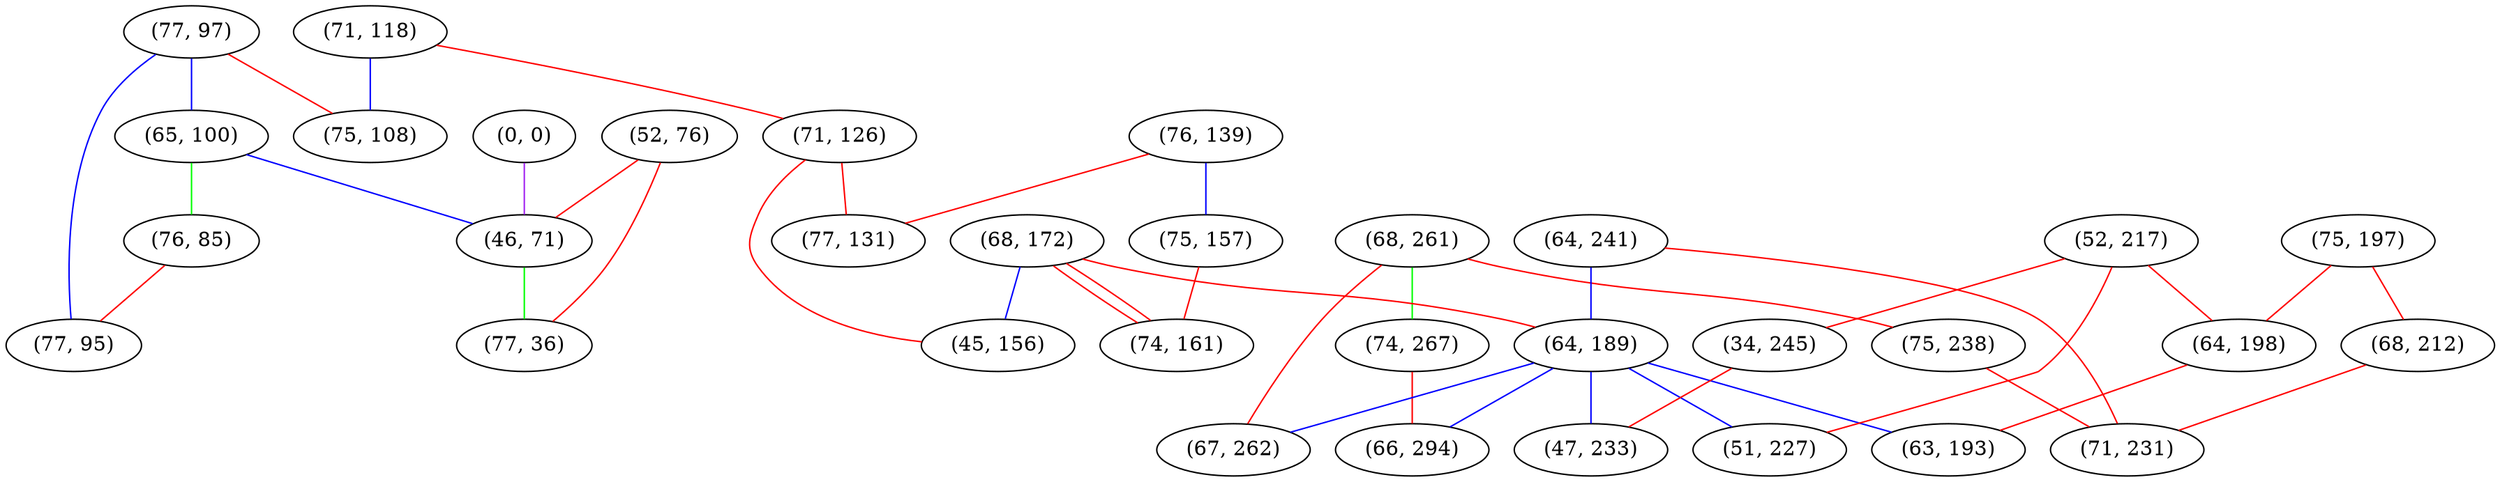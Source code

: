 graph "" {
"(77, 97)";
"(52, 76)";
"(68, 261)";
"(64, 241)";
"(76, 139)";
"(75, 197)";
"(65, 100)";
"(75, 157)";
"(68, 172)";
"(75, 238)";
"(71, 118)";
"(76, 85)";
"(0, 0)";
"(74, 267)";
"(74, 161)";
"(46, 71)";
"(71, 126)";
"(68, 212)";
"(64, 189)";
"(66, 294)";
"(52, 217)";
"(77, 131)";
"(34, 245)";
"(71, 231)";
"(64, 198)";
"(45, 156)";
"(51, 227)";
"(67, 262)";
"(47, 233)";
"(77, 95)";
"(75, 108)";
"(77, 36)";
"(63, 193)";
"(77, 97)" -- "(77, 95)"  [color=blue, key=0, weight=3];
"(77, 97)" -- "(75, 108)"  [color=red, key=0, weight=1];
"(77, 97)" -- "(65, 100)"  [color=blue, key=0, weight=3];
"(52, 76)" -- "(77, 36)"  [color=red, key=0, weight=1];
"(52, 76)" -- "(46, 71)"  [color=red, key=0, weight=1];
"(68, 261)" -- "(74, 267)"  [color=green, key=0, weight=2];
"(68, 261)" -- "(67, 262)"  [color=red, key=0, weight=1];
"(68, 261)" -- "(75, 238)"  [color=red, key=0, weight=1];
"(64, 241)" -- "(64, 189)"  [color=blue, key=0, weight=3];
"(64, 241)" -- "(71, 231)"  [color=red, key=0, weight=1];
"(76, 139)" -- "(75, 157)"  [color=blue, key=0, weight=3];
"(76, 139)" -- "(77, 131)"  [color=red, key=0, weight=1];
"(75, 197)" -- "(64, 198)"  [color=red, key=0, weight=1];
"(75, 197)" -- "(68, 212)"  [color=red, key=0, weight=1];
"(65, 100)" -- "(76, 85)"  [color=green, key=0, weight=2];
"(65, 100)" -- "(46, 71)"  [color=blue, key=0, weight=3];
"(75, 157)" -- "(74, 161)"  [color=red, key=0, weight=1];
"(68, 172)" -- "(45, 156)"  [color=blue, key=0, weight=3];
"(68, 172)" -- "(64, 189)"  [color=red, key=0, weight=1];
"(68, 172)" -- "(74, 161)"  [color=red, key=0, weight=1];
"(68, 172)" -- "(74, 161)"  [color=red, key=1, weight=1];
"(75, 238)" -- "(71, 231)"  [color=red, key=0, weight=1];
"(71, 118)" -- "(71, 126)"  [color=red, key=0, weight=1];
"(71, 118)" -- "(75, 108)"  [color=blue, key=0, weight=3];
"(76, 85)" -- "(77, 95)"  [color=red, key=0, weight=1];
"(0, 0)" -- "(46, 71)"  [color=purple, key=0, weight=4];
"(74, 267)" -- "(66, 294)"  [color=red, key=0, weight=1];
"(46, 71)" -- "(77, 36)"  [color=green, key=0, weight=2];
"(71, 126)" -- "(45, 156)"  [color=red, key=0, weight=1];
"(71, 126)" -- "(77, 131)"  [color=red, key=0, weight=1];
"(68, 212)" -- "(71, 231)"  [color=red, key=0, weight=1];
"(64, 189)" -- "(66, 294)"  [color=blue, key=0, weight=3];
"(64, 189)" -- "(51, 227)"  [color=blue, key=0, weight=3];
"(64, 189)" -- "(67, 262)"  [color=blue, key=0, weight=3];
"(64, 189)" -- "(47, 233)"  [color=blue, key=0, weight=3];
"(64, 189)" -- "(63, 193)"  [color=blue, key=0, weight=3];
"(52, 217)" -- "(64, 198)"  [color=red, key=0, weight=1];
"(52, 217)" -- "(34, 245)"  [color=red, key=0, weight=1];
"(52, 217)" -- "(51, 227)"  [color=red, key=0, weight=1];
"(34, 245)" -- "(47, 233)"  [color=red, key=0, weight=1];
"(64, 198)" -- "(63, 193)"  [color=red, key=0, weight=1];
}
